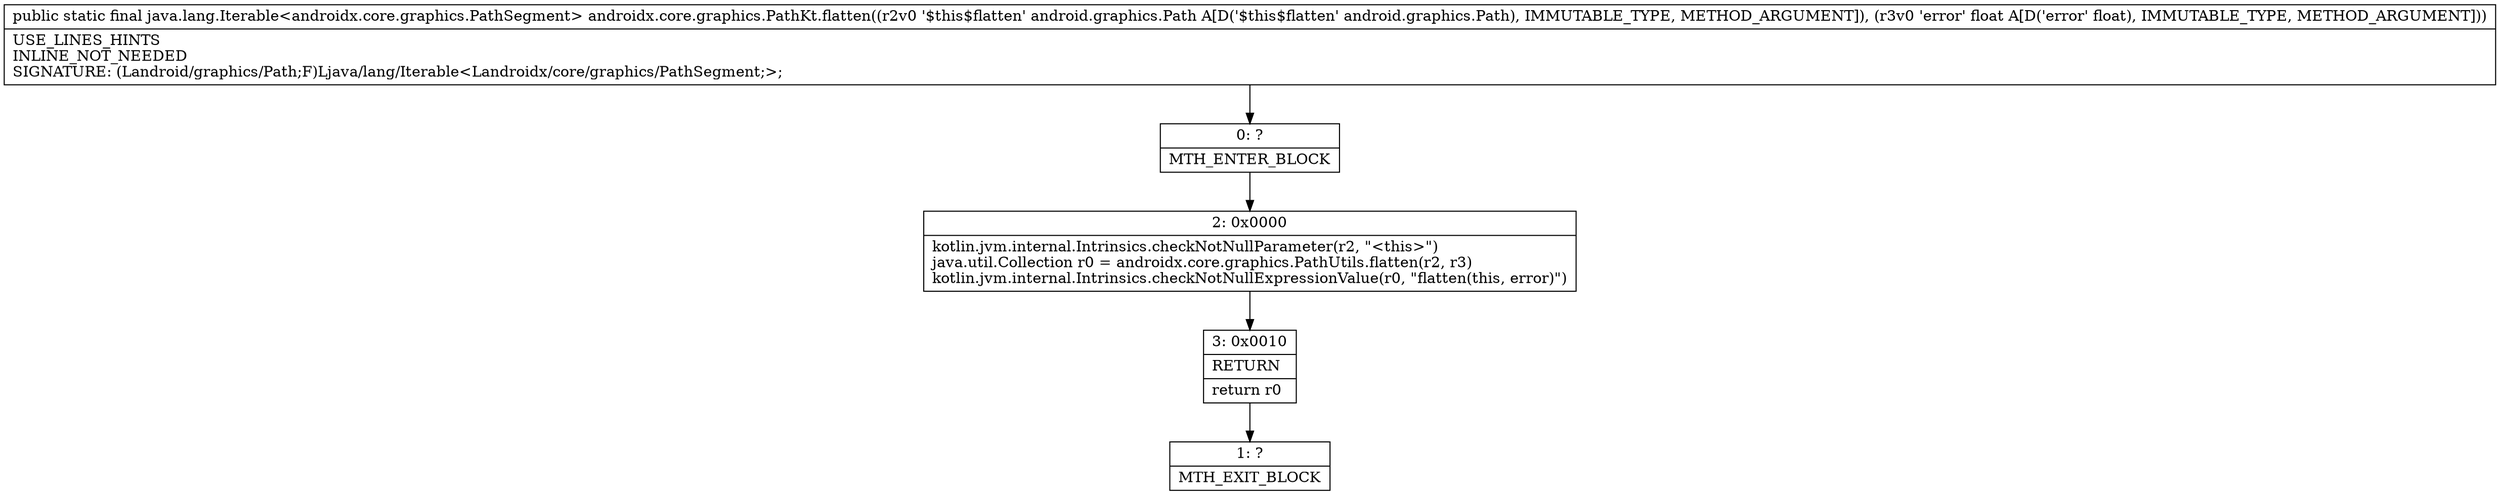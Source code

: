 digraph "CFG forandroidx.core.graphics.PathKt.flatten(Landroid\/graphics\/Path;F)Ljava\/lang\/Iterable;" {
Node_0 [shape=record,label="{0\:\ ?|MTH_ENTER_BLOCK\l}"];
Node_2 [shape=record,label="{2\:\ 0x0000|kotlin.jvm.internal.Intrinsics.checkNotNullParameter(r2, \"\<this\>\")\ljava.util.Collection r0 = androidx.core.graphics.PathUtils.flatten(r2, r3)\lkotlin.jvm.internal.Intrinsics.checkNotNullExpressionValue(r0, \"flatten(this, error)\")\l}"];
Node_3 [shape=record,label="{3\:\ 0x0010|RETURN\l|return r0\l}"];
Node_1 [shape=record,label="{1\:\ ?|MTH_EXIT_BLOCK\l}"];
MethodNode[shape=record,label="{public static final java.lang.Iterable\<androidx.core.graphics.PathSegment\> androidx.core.graphics.PathKt.flatten((r2v0 '$this$flatten' android.graphics.Path A[D('$this$flatten' android.graphics.Path), IMMUTABLE_TYPE, METHOD_ARGUMENT]), (r3v0 'error' float A[D('error' float), IMMUTABLE_TYPE, METHOD_ARGUMENT]))  | USE_LINES_HINTS\lINLINE_NOT_NEEDED\lSIGNATURE: (Landroid\/graphics\/Path;F)Ljava\/lang\/Iterable\<Landroidx\/core\/graphics\/PathSegment;\>;\l}"];
MethodNode -> Node_0;Node_0 -> Node_2;
Node_2 -> Node_3;
Node_3 -> Node_1;
}

